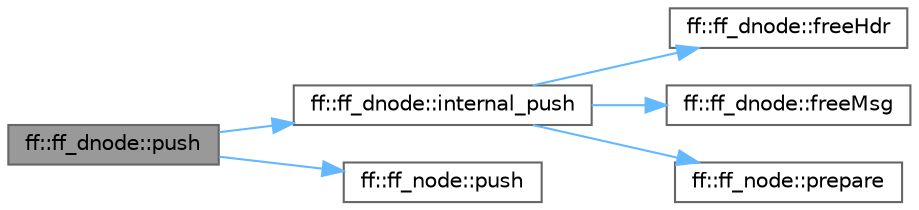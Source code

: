 digraph "ff::ff_dnode::push"
{
 // LATEX_PDF_SIZE
  bgcolor="transparent";
  edge [fontname=Helvetica,fontsize=10,labelfontname=Helvetica,labelfontsize=10];
  node [fontname=Helvetica,fontsize=10,shape=box,height=0.2,width=0.4];
  rankdir="LR";
  Node1 [id="Node000001",label="ff::ff_dnode::push",height=0.2,width=0.4,color="gray40", fillcolor="grey60", style="filled", fontcolor="black",tooltip="push ff::ff_dnode -> ff::ff_node (shared-memory channel)"];
  Node1 -> Node2 [id="edge6_Node000001_Node000002",color="steelblue1",style="solid",tooltip=" "];
  Node2 [id="Node000002",label="ff::ff_dnode::internal_push",height=0.2,width=0.4,color="grey40", fillcolor="white", style="filled",URL="$classff_1_1ff__dnode.html#ae0dbc520ce58ddbdc47418e86154fd0e",tooltip=" "];
  Node2 -> Node3 [id="edge7_Node000002_Node000003",color="steelblue1",style="solid",tooltip=" "];
  Node3 [id="Node000003",label="ff::ff_dnode::freeHdr",height=0.2,width=0.4,color="grey40", fillcolor="white", style="filled",URL="$classff_1_1ff__dnode.html#af747f4b2c60d1e542010b66bd154c388",tooltip="Frees header"];
  Node2 -> Node4 [id="edge8_Node000002_Node000004",color="steelblue1",style="solid",tooltip=" "];
  Node4 [id="Node000004",label="ff::ff_dnode::freeMsg",height=0.2,width=0.4,color="grey40", fillcolor="white", style="filled",URL="$classff_1_1ff__dnode.html#a675fb4f5ea6683f57df9cab9676d60f3",tooltip="Callback to free the sent message"];
  Node2 -> Node5 [id="edge9_Node000002_Node000005",color="steelblue1",style="solid",tooltip=" "];
  Node5 [id="Node000005",label="ff::ff_node::prepare",height=0.2,width=0.4,color="grey40", fillcolor="white", style="filled",URL="$classff_1_1ff__node.html#a12a94dcc87c0b754ae713ca6cd698022",tooltip=" "];
  Node1 -> Node6 [id="edge10_Node000001_Node000006",color="steelblue1",style="solid",tooltip=" "];
  Node6 [id="Node000006",label="ff::ff_node::push",height=0.2,width=0.4,color="grey40", fillcolor="white", style="filled",URL="$classff_1_1ff__node.html#a3af0ed444dc4c7fb56b43a99787e41df",tooltip=" "];
}
